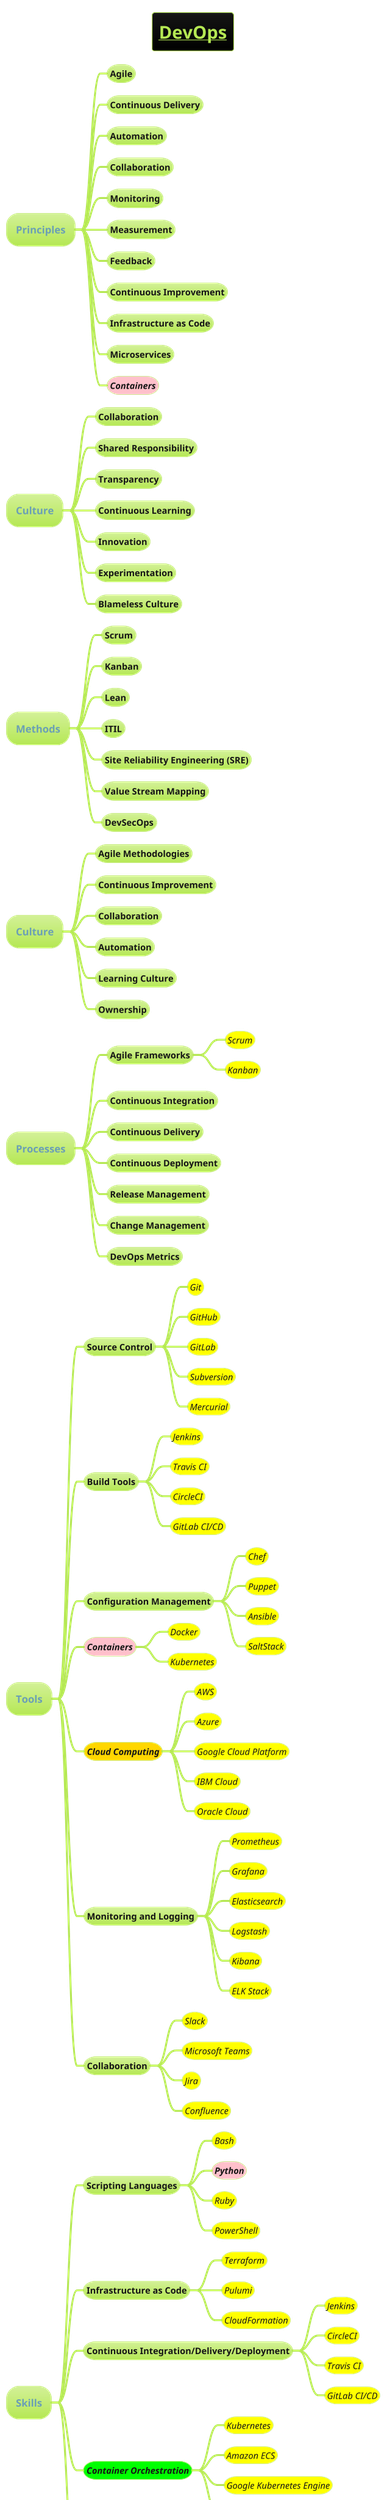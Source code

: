@startmindmap

title =__DevOps__
!theme hacker

* Principles
** Agile
** Continuous Delivery
** Automation
** Collaboration
** Monitoring
** Measurement
** Feedback
** Continuous Improvement
** Infrastructure as Code
** Microservices
**[#pink] ====Containers
* Culture
** Collaboration
** Shared Responsibility
** Transparency
** Continuous Learning
** Innovation
** Experimentation
** Blameless Culture
* Methods
** Scrum
** Kanban
** Lean
** ITIL
** Site Reliability Engineering (SRE)
** Value Stream Mapping
** DevSecOps



' Advanced DevOps

* Culture
** Agile Methodologies
** Continuous Improvement
** Collaboration
** Automation
** Learning Culture
** Ownership
* Processes
** Agile Frameworks
***[#yellow] ====<size:14>Scrum
***[#yellow] ====<size:14>Kanban
** Continuous Integration
** Continuous Delivery
** Continuous Deployment
** Release Management
** Change Management
** DevOps Metrics
* Tools
** Source Control
***[#yellow] ====<size:14>Git
***[#yellow] ====<size:14>GitHub
***[#yellow] ====<size:14>GitLab
***[#yellow] ====<size:14>Subversion
***[#yellow] ====<size:14>Mercurial
** Build Tools
***[#yellow] ====<size:14>Jenkins
***[#yellow] ====<size:14>Travis CI
***[#yellow] ====<size:14>CircleCI
***[#yellow] ====<size:14>GitLab CI/CD
** Configuration Management
***[#yellow] ====<size:14>Chef
***[#yellow] ====<size:14>Puppet
***[#yellow] ====<size:14>Ansible
***[#yellow] ====<size:14>SaltStack
**[#pink] ====Containers
***[#yellow] ====<size:14>Docker
***[#yellow] ====<size:14>Kubernetes
**[#gold] ====Cloud Computing
***[#yellow] ====<size:14>AWS
***[#yellow] ====<size:14>Azure
***[#yellow] ====<size:14>Google Cloud Platform
***[#yellow] ====<size:14>IBM Cloud
***[#yellow] ====<size:14>Oracle Cloud
** Monitoring and Logging
***[#yellow] ====<size:14>Prometheus
***[#yellow] ====<size:14>Grafana
***[#yellow] ====<size:14>Elasticsearch
***[#yellow] ====<size:14>Logstash
***[#yellow] ====<size:14>Kibana
***[#yellow] ====<size:14>ELK Stack

** Collaboration
***[#yellow] ====<size:14>Slack
***[#yellow] ====<size:14>Microsoft Teams
***[#yellow] ====<size:14>Jira
***[#yellow] ====<size:14>Confluence
* Skills
** Scripting Languages
***[#yellow] ====<size:14>Bash
***[#pink] ====<size:14>**Python**
***[#yellow] ====<size:14>Ruby
***[#yellow] ====<size:14>PowerShell
** Infrastructure as Code
***[#yellow] ====<size:14>Terraform
***[#yellow] ====<size:14>Pulumi
***[#yellow] ====<size:14>CloudFormation
** Continuous Integration/Delivery/Deployment
***[#yellow] ====<size:14>Jenkins
***[#yellow] ====<size:14>CircleCI
***[#yellow] ====<size:14>Travis CI
***[#yellow] ====<size:14>GitLab CI/CD
**[#lime] ====Container Orchestration
***[#yellow] ====<size:14>Kubernetes
***[#yellow] ====<size:14>Amazon ECS
***[#yellow] ====<size:14>Google Kubernetes Engine
***[#yellow] ====<size:14>Azure Kubernetes Service
**[#gold] ====Cloud Platforms
***[#yellow] ====<size:14>AWS
***[#yellow] ====<size:14>Azure
***[#yellow] ====<size:14>Google Cloud Platform
***[#yellow] ====<size:14>IBM Cloud
***[#yellow] ====<size:14>Oracle Cloud
@endmindmap